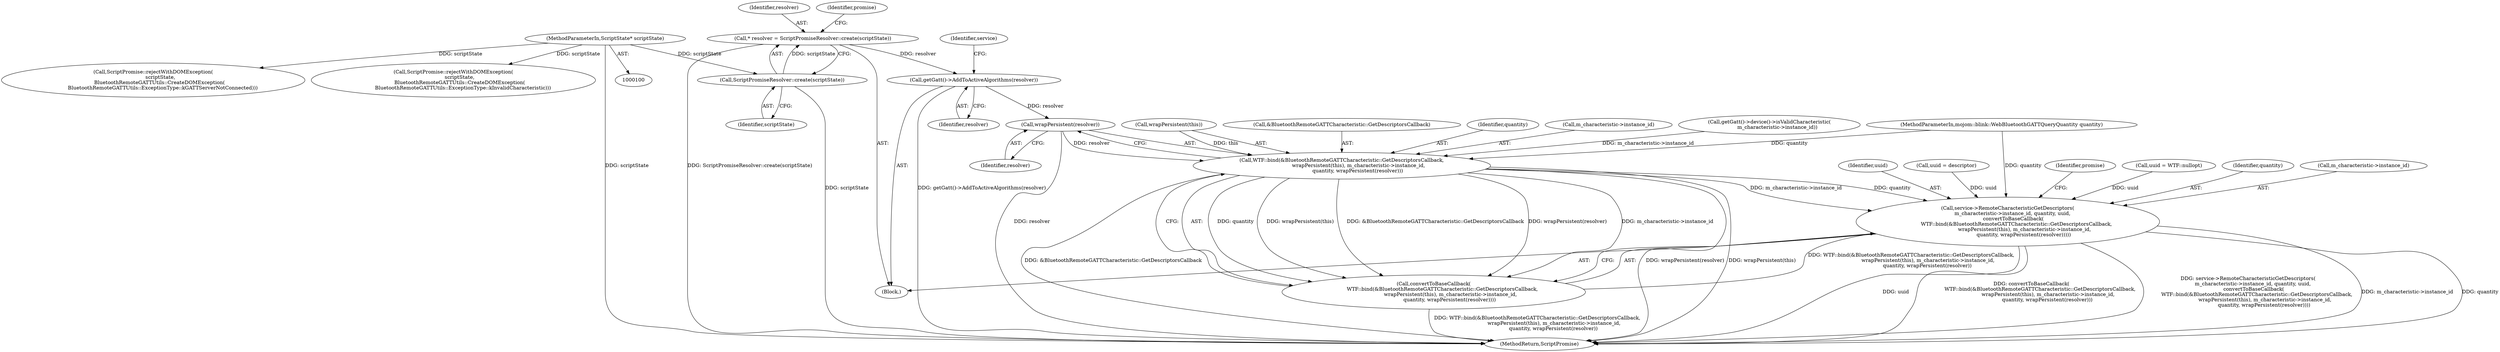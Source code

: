digraph "0_Chrome_2bceda4948deeaed0a5a99305d0d488eb952f64f@pointer" {
"1000135" [label="(Call,getGatt()->AddToActiveAlgorithms(resolver))"];
"1000127" [label="(Call,* resolver = ScriptPromiseResolver::create(scriptState))"];
"1000129" [label="(Call,ScriptPromiseResolver::create(scriptState))"];
"1000101" [label="(MethodParameterIn,ScriptState* scriptState)"];
"1000167" [label="(Call,wrapPersistent(resolver))"];
"1000158" [label="(Call,WTF::bind(&BluetoothRemoteGATTCharacteristic::GetDescriptorsCallback,\n                     wrapPersistent(this), m_characteristic->instance_id,\n                    quantity, wrapPersistent(resolver)))"];
"1000151" [label="(Call,service->RemoteCharacteristicGetDescriptors(\n      m_characteristic->instance_id, quantity, uuid,\n       convertToBaseCallback(\n           WTF::bind(&BluetoothRemoteGATTCharacteristic::GetDescriptorsCallback,\n                     wrapPersistent(this), m_characteristic->instance_id,\n                    quantity, wrapPersistent(resolver)))))"];
"1000157" [label="(Call,convertToBaseCallback(\n           WTF::bind(&BluetoothRemoteGATTCharacteristic::GetDescriptorsCallback,\n                     wrapPersistent(this), m_characteristic->instance_id,\n                    quantity, wrapPersistent(resolver))))"];
"1000110" [label="(Call,ScriptPromise::rejectWithDOMException(\n         scriptState,\n        BluetoothRemoteGATTUtils::CreateDOMException(\n            BluetoothRemoteGATTUtils::ExceptionType::kGATTServerNotConnected)))"];
"1000159" [label="(Call,&BluetoothRemoteGATTCharacteristic::GetDescriptorsCallback)"];
"1000128" [label="(Identifier,resolver)"];
"1000170" [label="(Identifier,promise)"];
"1000166" [label="(Identifier,quantity)"];
"1000158" [label="(Call,WTF::bind(&BluetoothRemoteGATTCharacteristic::GetDescriptorsCallback,\n                     wrapPersistent(this), m_characteristic->instance_id,\n                    quantity, wrapPersistent(resolver)))"];
"1000142" [label="(Call,uuid = WTF::nullopt)"];
"1000163" [label="(Call,m_characteristic->instance_id)"];
"1000151" [label="(Call,service->RemoteCharacteristicGetDescriptors(\n      m_characteristic->instance_id, quantity, uuid,\n       convertToBaseCallback(\n           WTF::bind(&BluetoothRemoteGATTCharacteristic::GetDescriptorsCallback,\n                     wrapPersistent(this), m_characteristic->instance_id,\n                    quantity, wrapPersistent(resolver)))))"];
"1000116" [label="(Call,getGatt()->device()->isValidCharacteristic(\n          m_characteristic->instance_id))"];
"1000130" [label="(Identifier,scriptState)"];
"1000101" [label="(MethodParameterIn,ScriptState* scriptState)"];
"1000122" [label="(Call,ScriptPromise::rejectWithDOMException(\n        scriptState,\n        BluetoothRemoteGATTUtils::CreateDOMException(\n            BluetoothRemoteGATTUtils::ExceptionType::kInvalidCharacteristic)))"];
"1000133" [label="(Identifier,promise)"];
"1000102" [label="(MethodParameterIn,mojom::blink::WebBluetoothGATTQueryQuantity quantity)"];
"1000127" [label="(Call,* resolver = ScriptPromiseResolver::create(scriptState))"];
"1000161" [label="(Call,wrapPersistent(this))"];
"1000155" [label="(Identifier,quantity)"];
"1000152" [label="(Call,m_characteristic->instance_id)"];
"1000157" [label="(Call,convertToBaseCallback(\n           WTF::bind(&BluetoothRemoteGATTCharacteristic::GetDescriptorsCallback,\n                     wrapPersistent(this), m_characteristic->instance_id,\n                    quantity, wrapPersistent(resolver))))"];
"1000139" [label="(Identifier,service)"];
"1000156" [label="(Identifier,uuid)"];
"1000136" [label="(Identifier,resolver)"];
"1000104" [label="(Block,)"];
"1000129" [label="(Call,ScriptPromiseResolver::create(scriptState))"];
"1000135" [label="(Call,getGatt()->AddToActiveAlgorithms(resolver))"];
"1000167" [label="(Call,wrapPersistent(resolver))"];
"1000168" [label="(Identifier,resolver)"];
"1000148" [label="(Call,uuid = descriptor)"];
"1000171" [label="(MethodReturn,ScriptPromise)"];
"1000135" -> "1000104"  [label="AST: "];
"1000135" -> "1000136"  [label="CFG: "];
"1000136" -> "1000135"  [label="AST: "];
"1000139" -> "1000135"  [label="CFG: "];
"1000135" -> "1000171"  [label="DDG: getGatt()->AddToActiveAlgorithms(resolver)"];
"1000127" -> "1000135"  [label="DDG: resolver"];
"1000135" -> "1000167"  [label="DDG: resolver"];
"1000127" -> "1000104"  [label="AST: "];
"1000127" -> "1000129"  [label="CFG: "];
"1000128" -> "1000127"  [label="AST: "];
"1000129" -> "1000127"  [label="AST: "];
"1000133" -> "1000127"  [label="CFG: "];
"1000127" -> "1000171"  [label="DDG: ScriptPromiseResolver::create(scriptState)"];
"1000129" -> "1000127"  [label="DDG: scriptState"];
"1000129" -> "1000130"  [label="CFG: "];
"1000130" -> "1000129"  [label="AST: "];
"1000129" -> "1000171"  [label="DDG: scriptState"];
"1000101" -> "1000129"  [label="DDG: scriptState"];
"1000101" -> "1000100"  [label="AST: "];
"1000101" -> "1000171"  [label="DDG: scriptState"];
"1000101" -> "1000110"  [label="DDG: scriptState"];
"1000101" -> "1000122"  [label="DDG: scriptState"];
"1000167" -> "1000158"  [label="AST: "];
"1000167" -> "1000168"  [label="CFG: "];
"1000168" -> "1000167"  [label="AST: "];
"1000158" -> "1000167"  [label="CFG: "];
"1000167" -> "1000171"  [label="DDG: resolver"];
"1000167" -> "1000158"  [label="DDG: resolver"];
"1000158" -> "1000157"  [label="AST: "];
"1000159" -> "1000158"  [label="AST: "];
"1000161" -> "1000158"  [label="AST: "];
"1000163" -> "1000158"  [label="AST: "];
"1000166" -> "1000158"  [label="AST: "];
"1000157" -> "1000158"  [label="CFG: "];
"1000158" -> "1000171"  [label="DDG: &BluetoothRemoteGATTCharacteristic::GetDescriptorsCallback"];
"1000158" -> "1000171"  [label="DDG: wrapPersistent(resolver)"];
"1000158" -> "1000171"  [label="DDG: wrapPersistent(this)"];
"1000158" -> "1000151"  [label="DDG: m_characteristic->instance_id"];
"1000158" -> "1000151"  [label="DDG: quantity"];
"1000158" -> "1000157"  [label="DDG: quantity"];
"1000158" -> "1000157"  [label="DDG: m_characteristic->instance_id"];
"1000158" -> "1000157"  [label="DDG: wrapPersistent(this)"];
"1000158" -> "1000157"  [label="DDG: &BluetoothRemoteGATTCharacteristic::GetDescriptorsCallback"];
"1000158" -> "1000157"  [label="DDG: wrapPersistent(resolver)"];
"1000161" -> "1000158"  [label="DDG: this"];
"1000116" -> "1000158"  [label="DDG: m_characteristic->instance_id"];
"1000102" -> "1000158"  [label="DDG: quantity"];
"1000151" -> "1000104"  [label="AST: "];
"1000151" -> "1000157"  [label="CFG: "];
"1000152" -> "1000151"  [label="AST: "];
"1000155" -> "1000151"  [label="AST: "];
"1000156" -> "1000151"  [label="AST: "];
"1000157" -> "1000151"  [label="AST: "];
"1000170" -> "1000151"  [label="CFG: "];
"1000151" -> "1000171"  [label="DDG: convertToBaseCallback(\n           WTF::bind(&BluetoothRemoteGATTCharacteristic::GetDescriptorsCallback,\n                     wrapPersistent(this), m_characteristic->instance_id,\n                    quantity, wrapPersistent(resolver)))"];
"1000151" -> "1000171"  [label="DDG: service->RemoteCharacteristicGetDescriptors(\n      m_characteristic->instance_id, quantity, uuid,\n       convertToBaseCallback(\n           WTF::bind(&BluetoothRemoteGATTCharacteristic::GetDescriptorsCallback,\n                     wrapPersistent(this), m_characteristic->instance_id,\n                    quantity, wrapPersistent(resolver))))"];
"1000151" -> "1000171"  [label="DDG: m_characteristic->instance_id"];
"1000151" -> "1000171"  [label="DDG: quantity"];
"1000151" -> "1000171"  [label="DDG: uuid"];
"1000102" -> "1000151"  [label="DDG: quantity"];
"1000148" -> "1000151"  [label="DDG: uuid"];
"1000142" -> "1000151"  [label="DDG: uuid"];
"1000157" -> "1000151"  [label="DDG: WTF::bind(&BluetoothRemoteGATTCharacteristic::GetDescriptorsCallback,\n                     wrapPersistent(this), m_characteristic->instance_id,\n                    quantity, wrapPersistent(resolver))"];
"1000157" -> "1000171"  [label="DDG: WTF::bind(&BluetoothRemoteGATTCharacteristic::GetDescriptorsCallback,\n                     wrapPersistent(this), m_characteristic->instance_id,\n                    quantity, wrapPersistent(resolver))"];
}
